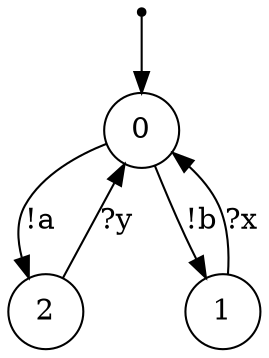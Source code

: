 digraph {
 node [shape=point] ENTRY
 node [shape=circle]
 ENTRY -> 0
0 -> 2 [label="!a"]
2 -> 0 [label="?y"]
0 -> 1 [label="!b"]
1 -> 0 [label="?x"]
}